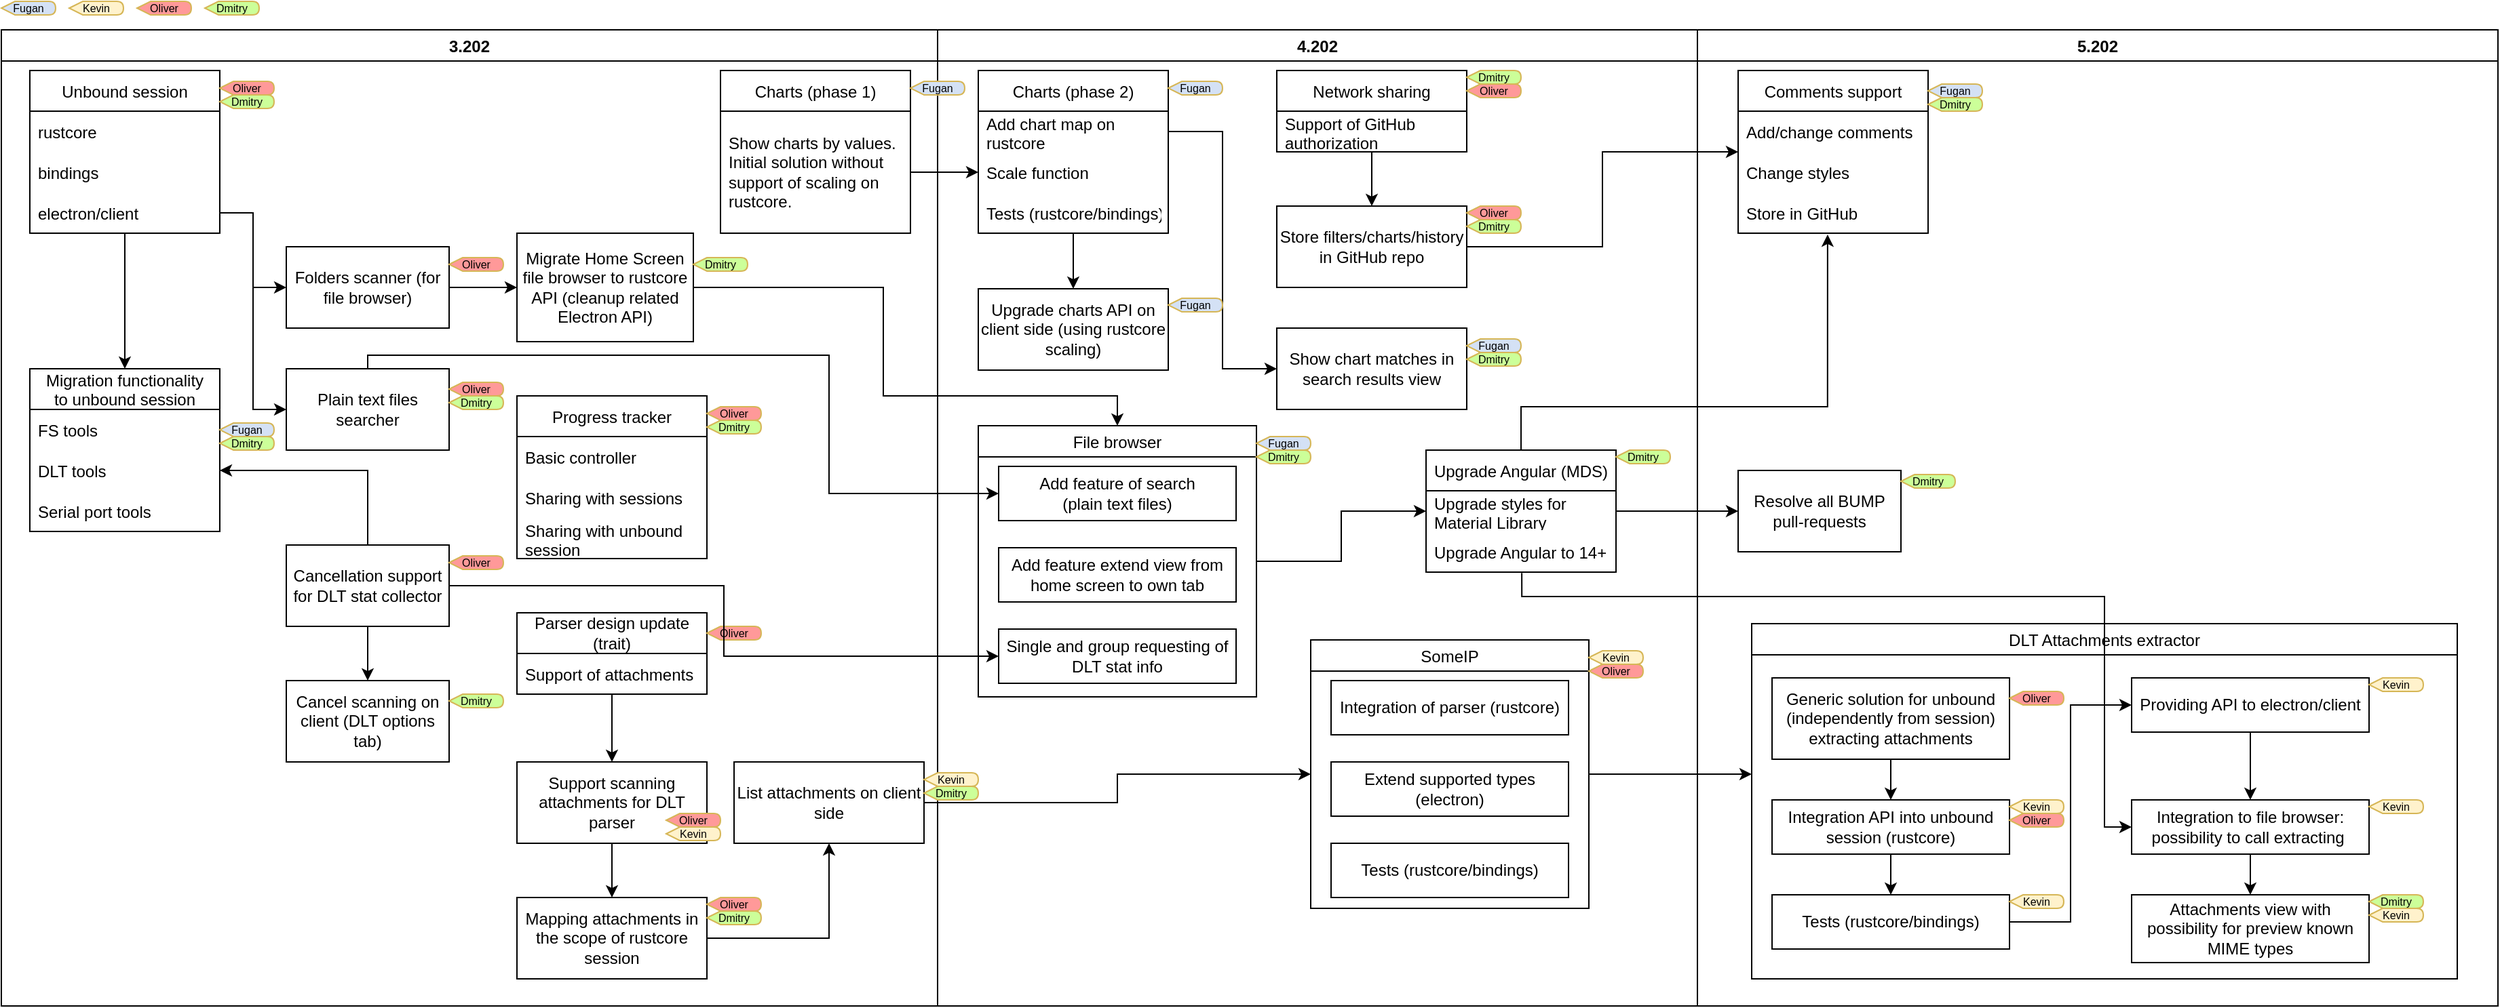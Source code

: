 <mxfile version="16.5.6" type="github">
  <diagram name="Page-1" id="74e2e168-ea6b-b213-b513-2b3c1d86103e">
    <mxGraphModel dx="1422" dy="766" grid="1" gridSize="10" guides="1" tooltips="1" connect="1" arrows="1" fold="1" page="1" pageScale="1" pageWidth="1100" pageHeight="850" background="none" math="0" shadow="0">
      <root>
        <mxCell id="0" />
        <mxCell id="1" parent="0" />
        <mxCell id="HTtbc1bWQAet3By7Gsei-16" value="3.202" style="swimlane;fontSize=12;" vertex="1" parent="1">
          <mxGeometry x="20" y="32" width="690" height="720" as="geometry" />
        </mxCell>
        <mxCell id="HTtbc1bWQAet3By7Gsei-2" value="Unbound session" style="swimlane;fontStyle=0;childLayout=stackLayout;horizontal=1;startSize=30;horizontalStack=0;resizeParent=1;resizeParentMax=0;resizeLast=0;collapsible=1;marginBottom=0;" vertex="1" parent="HTtbc1bWQAet3By7Gsei-16">
          <mxGeometry x="21" y="30" width="140" height="120" as="geometry">
            <mxRectangle x="40" y="40" width="130" height="30" as="alternateBounds" />
          </mxGeometry>
        </mxCell>
        <mxCell id="HTtbc1bWQAet3By7Gsei-3" value="rustcore" style="text;strokeColor=none;fillColor=none;align=left;verticalAlign=middle;spacingLeft=4;spacingRight=4;overflow=hidden;points=[[0,0.5],[1,0.5]];portConstraint=eastwest;rotatable=0;" vertex="1" parent="HTtbc1bWQAet3By7Gsei-2">
          <mxGeometry y="30" width="140" height="30" as="geometry" />
        </mxCell>
        <mxCell id="HTtbc1bWQAet3By7Gsei-4" value="bindings" style="text;strokeColor=none;fillColor=none;align=left;verticalAlign=middle;spacingLeft=4;spacingRight=4;overflow=hidden;points=[[0,0.5],[1,0.5]];portConstraint=eastwest;rotatable=0;" vertex="1" parent="HTtbc1bWQAet3By7Gsei-2">
          <mxGeometry y="60" width="140" height="30" as="geometry" />
        </mxCell>
        <mxCell id="HTtbc1bWQAet3By7Gsei-5" value="electron/client" style="text;strokeColor=none;fillColor=none;align=left;verticalAlign=middle;spacingLeft=4;spacingRight=4;overflow=hidden;points=[[0,0.5],[1,0.5]];portConstraint=eastwest;rotatable=0;" vertex="1" parent="HTtbc1bWQAet3By7Gsei-2">
          <mxGeometry y="90" width="140" height="30" as="geometry" />
        </mxCell>
        <mxCell id="HTtbc1bWQAet3By7Gsei-6" value="Migration functionality&#xa;to unbound session" style="swimlane;fontStyle=0;childLayout=stackLayout;horizontal=1;startSize=30;horizontalStack=0;resizeParent=1;resizeParentMax=0;resizeLast=0;collapsible=1;marginBottom=0;" vertex="1" parent="HTtbc1bWQAet3By7Gsei-16">
          <mxGeometry x="21" y="250" width="140" height="120" as="geometry" />
        </mxCell>
        <mxCell id="HTtbc1bWQAet3By7Gsei-7" value="FS tools" style="text;strokeColor=none;fillColor=none;align=left;verticalAlign=middle;spacingLeft=4;spacingRight=4;overflow=hidden;points=[[0,0.5],[1,0.5]];portConstraint=eastwest;rotatable=0;" vertex="1" parent="HTtbc1bWQAet3By7Gsei-6">
          <mxGeometry y="30" width="140" height="30" as="geometry" />
        </mxCell>
        <mxCell id="HTtbc1bWQAet3By7Gsei-8" value="DLT tools" style="text;strokeColor=none;fillColor=none;align=left;verticalAlign=middle;spacingLeft=4;spacingRight=4;overflow=hidden;points=[[0,0.5],[1,0.5]];portConstraint=eastwest;rotatable=0;" vertex="1" parent="HTtbc1bWQAet3By7Gsei-6">
          <mxGeometry y="60" width="140" height="30" as="geometry" />
        </mxCell>
        <mxCell id="HTtbc1bWQAet3By7Gsei-9" value="Serial port tools" style="text;strokeColor=none;fillColor=none;align=left;verticalAlign=middle;spacingLeft=4;spacingRight=4;overflow=hidden;points=[[0,0.5],[1,0.5]];portConstraint=eastwest;rotatable=0;" vertex="1" parent="HTtbc1bWQAet3By7Gsei-6">
          <mxGeometry y="90" width="140" height="30" as="geometry" />
        </mxCell>
        <mxCell id="HTtbc1bWQAet3By7Gsei-1" style="edgeStyle=orthogonalEdgeStyle;rounded=0;orthogonalLoop=1;jettySize=auto;html=1;entryX=0.5;entryY=0;entryDx=0;entryDy=0;" edge="1" parent="HTtbc1bWQAet3By7Gsei-16" source="HTtbc1bWQAet3By7Gsei-2" target="HTtbc1bWQAet3By7Gsei-6">
          <mxGeometry relative="1" as="geometry" />
        </mxCell>
        <mxCell id="HTtbc1bWQAet3By7Gsei-34" style="edgeStyle=orthogonalEdgeStyle;rounded=0;orthogonalLoop=1;jettySize=auto;html=1;entryX=0;entryY=0.5;entryDx=0;entryDy=0;fontSize=12;" edge="1" parent="HTtbc1bWQAet3By7Gsei-16" source="HTtbc1bWQAet3By7Gsei-12" target="HTtbc1bWQAet3By7Gsei-33">
          <mxGeometry relative="1" as="geometry" />
        </mxCell>
        <mxCell id="HTtbc1bWQAet3By7Gsei-12" value="Folders scanner (for file browser)" style="rounded=0;whiteSpace=wrap;html=1;" vertex="1" parent="HTtbc1bWQAet3By7Gsei-16">
          <mxGeometry x="210" y="160" width="120" height="60" as="geometry" />
        </mxCell>
        <mxCell id="HTtbc1bWQAet3By7Gsei-14" style="edgeStyle=orthogonalEdgeStyle;rounded=0;orthogonalLoop=1;jettySize=auto;html=1;entryX=0;entryY=0.5;entryDx=0;entryDy=0;" edge="1" parent="HTtbc1bWQAet3By7Gsei-16" source="HTtbc1bWQAet3By7Gsei-5" target="HTtbc1bWQAet3By7Gsei-12">
          <mxGeometry relative="1" as="geometry" />
        </mxCell>
        <mxCell id="HTtbc1bWQAet3By7Gsei-13" value="Plain text files searcher" style="rounded=0;whiteSpace=wrap;html=1;" vertex="1" parent="HTtbc1bWQAet3By7Gsei-16">
          <mxGeometry x="210" y="250" width="120" height="60" as="geometry" />
        </mxCell>
        <mxCell id="HTtbc1bWQAet3By7Gsei-15" style="edgeStyle=orthogonalEdgeStyle;rounded=0;orthogonalLoop=1;jettySize=auto;html=1;entryX=0;entryY=0.5;entryDx=0;entryDy=0;" edge="1" parent="HTtbc1bWQAet3By7Gsei-16" source="HTtbc1bWQAet3By7Gsei-5" target="HTtbc1bWQAet3By7Gsei-13">
          <mxGeometry relative="1" as="geometry" />
        </mxCell>
        <mxCell id="HTtbc1bWQAet3By7Gsei-36" style="edgeStyle=orthogonalEdgeStyle;rounded=0;orthogonalLoop=1;jettySize=auto;html=1;entryX=0.5;entryY=0;entryDx=0;entryDy=0;fontSize=12;" edge="1" parent="HTtbc1bWQAet3By7Gsei-16" source="HTtbc1bWQAet3By7Gsei-11" target="HTtbc1bWQAet3By7Gsei-35">
          <mxGeometry relative="1" as="geometry" />
        </mxCell>
        <mxCell id="HTtbc1bWQAet3By7Gsei-11" value="Cancellation support for DLT stat collector" style="rounded=0;whiteSpace=wrap;html=1;" vertex="1" parent="HTtbc1bWQAet3By7Gsei-16">
          <mxGeometry x="210" y="380" width="120" height="60" as="geometry" />
        </mxCell>
        <mxCell id="HTtbc1bWQAet3By7Gsei-10" style="edgeStyle=orthogonalEdgeStyle;rounded=0;orthogonalLoop=1;jettySize=auto;html=1;" edge="1" parent="HTtbc1bWQAet3By7Gsei-16" source="HTtbc1bWQAet3By7Gsei-11" target="HTtbc1bWQAet3By7Gsei-8">
          <mxGeometry relative="1" as="geometry" />
        </mxCell>
        <mxCell id="HTtbc1bWQAet3By7Gsei-33" value="Migrate Home Screen file browser to rustcore API (cleanup related Electron API)" style="rounded=0;whiteSpace=wrap;html=1;" vertex="1" parent="HTtbc1bWQAet3By7Gsei-16">
          <mxGeometry x="380" y="150" width="130" height="80" as="geometry" />
        </mxCell>
        <mxCell id="HTtbc1bWQAet3By7Gsei-35" value="Cancel scanning on client (DLT options tab)" style="rounded=0;whiteSpace=wrap;html=1;" vertex="1" parent="HTtbc1bWQAet3By7Gsei-16">
          <mxGeometry x="210" y="480" width="120" height="60" as="geometry" />
        </mxCell>
        <mxCell id="HTtbc1bWQAet3By7Gsei-37" value="Charts (phase 1)" style="swimlane;fontStyle=0;childLayout=stackLayout;horizontal=1;startSize=30;horizontalStack=0;resizeParent=1;resizeParentMax=0;resizeLast=0;collapsible=1;marginBottom=0;fontSize=12;" vertex="1" parent="HTtbc1bWQAet3By7Gsei-16">
          <mxGeometry x="530" y="30" width="140" height="120" as="geometry" />
        </mxCell>
        <mxCell id="HTtbc1bWQAet3By7Gsei-38" value="Show charts by values. Initial solution without support of scaling on rustcore.  " style="text;strokeColor=none;fillColor=none;align=left;verticalAlign=middle;spacingLeft=4;spacingRight=4;overflow=hidden;points=[[0,0.5],[1,0.5]];portConstraint=eastwest;rotatable=0;fontSize=12;whiteSpace=wrap;" vertex="1" parent="HTtbc1bWQAet3By7Gsei-37">
          <mxGeometry y="30" width="140" height="90" as="geometry" />
        </mxCell>
        <mxCell id="HTtbc1bWQAet3By7Gsei-51" value="Progress tracker" style="swimlane;fontStyle=0;childLayout=stackLayout;horizontal=1;startSize=30;horizontalStack=0;resizeParent=1;resizeParentMax=0;resizeLast=0;collapsible=1;marginBottom=0;" vertex="1" parent="HTtbc1bWQAet3By7Gsei-16">
          <mxGeometry x="380" y="270" width="140" height="120" as="geometry">
            <mxRectangle x="40" y="40" width="130" height="30" as="alternateBounds" />
          </mxGeometry>
        </mxCell>
        <mxCell id="HTtbc1bWQAet3By7Gsei-52" value="Basic controller" style="text;strokeColor=none;fillColor=none;align=left;verticalAlign=middle;spacingLeft=4;spacingRight=4;overflow=hidden;points=[[0,0.5],[1,0.5]];portConstraint=eastwest;rotatable=0;" vertex="1" parent="HTtbc1bWQAet3By7Gsei-51">
          <mxGeometry y="30" width="140" height="30" as="geometry" />
        </mxCell>
        <mxCell id="HTtbc1bWQAet3By7Gsei-53" value="Sharing with sessions" style="text;strokeColor=none;fillColor=none;align=left;verticalAlign=middle;spacingLeft=4;spacingRight=4;overflow=hidden;points=[[0,0.5],[1,0.5]];portConstraint=eastwest;rotatable=0;" vertex="1" parent="HTtbc1bWQAet3By7Gsei-51">
          <mxGeometry y="60" width="140" height="30" as="geometry" />
        </mxCell>
        <mxCell id="HTtbc1bWQAet3By7Gsei-54" value="Sharing with unbound session" style="text;strokeColor=none;fillColor=none;align=left;verticalAlign=middle;spacingLeft=4;spacingRight=4;overflow=hidden;points=[[0,0.5],[1,0.5]];portConstraint=eastwest;rotatable=0;whiteSpace=wrap;" vertex="1" parent="HTtbc1bWQAet3By7Gsei-51">
          <mxGeometry y="90" width="140" height="30" as="geometry" />
        </mxCell>
        <mxCell id="HTtbc1bWQAet3By7Gsei-60" style="edgeStyle=orthogonalEdgeStyle;rounded=0;orthogonalLoop=1;jettySize=auto;html=1;entryX=0.5;entryY=0;entryDx=0;entryDy=0;fontSize=12;" edge="1" parent="HTtbc1bWQAet3By7Gsei-16" source="HTtbc1bWQAet3By7Gsei-55" target="HTtbc1bWQAet3By7Gsei-59">
          <mxGeometry relative="1" as="geometry" />
        </mxCell>
        <mxCell id="HTtbc1bWQAet3By7Gsei-55" value="Parser design update (trait)" style="swimlane;fontStyle=0;childLayout=stackLayout;horizontal=1;startSize=30;horizontalStack=0;resizeParent=1;resizeParentMax=0;resizeLast=0;collapsible=1;marginBottom=0;whiteSpace=wrap;" vertex="1" parent="HTtbc1bWQAet3By7Gsei-16">
          <mxGeometry x="380" y="430" width="140" height="60" as="geometry">
            <mxRectangle x="40" y="40" width="130" height="30" as="alternateBounds" />
          </mxGeometry>
        </mxCell>
        <mxCell id="HTtbc1bWQAet3By7Gsei-56" value="Support of attachments" style="text;strokeColor=none;fillColor=none;align=left;verticalAlign=middle;spacingLeft=4;spacingRight=4;overflow=hidden;points=[[0,0.5],[1,0.5]];portConstraint=eastwest;rotatable=0;" vertex="1" parent="HTtbc1bWQAet3By7Gsei-55">
          <mxGeometry y="30" width="140" height="30" as="geometry" />
        </mxCell>
        <mxCell id="HTtbc1bWQAet3By7Gsei-62" style="edgeStyle=orthogonalEdgeStyle;rounded=0;orthogonalLoop=1;jettySize=auto;html=1;entryX=0.5;entryY=0;entryDx=0;entryDy=0;fontSize=12;" edge="1" parent="HTtbc1bWQAet3By7Gsei-16" source="HTtbc1bWQAet3By7Gsei-59" target="HTtbc1bWQAet3By7Gsei-61">
          <mxGeometry relative="1" as="geometry" />
        </mxCell>
        <mxCell id="HTtbc1bWQAet3By7Gsei-59" value="Support scanning attachments for DLT parser" style="rounded=0;whiteSpace=wrap;html=1;fontSize=12;" vertex="1" parent="HTtbc1bWQAet3By7Gsei-16">
          <mxGeometry x="380" y="540" width="140" height="60" as="geometry" />
        </mxCell>
        <mxCell id="HTtbc1bWQAet3By7Gsei-64" style="edgeStyle=orthogonalEdgeStyle;rounded=0;orthogonalLoop=1;jettySize=auto;html=1;entryX=0.5;entryY=1;entryDx=0;entryDy=0;fontSize=12;" edge="1" parent="HTtbc1bWQAet3By7Gsei-16" source="HTtbc1bWQAet3By7Gsei-61" target="HTtbc1bWQAet3By7Gsei-63">
          <mxGeometry relative="1" as="geometry" />
        </mxCell>
        <mxCell id="HTtbc1bWQAet3By7Gsei-61" value="Mapping attachments in the scope of rustcore session" style="rounded=0;whiteSpace=wrap;html=1;fontSize=12;" vertex="1" parent="HTtbc1bWQAet3By7Gsei-16">
          <mxGeometry x="380" y="640" width="140" height="60" as="geometry" />
        </mxCell>
        <mxCell id="HTtbc1bWQAet3By7Gsei-63" value="List attachments on client side" style="rounded=0;whiteSpace=wrap;html=1;fontSize=12;" vertex="1" parent="HTtbc1bWQAet3By7Gsei-16">
          <mxGeometry x="540" y="540" width="140" height="60" as="geometry" />
        </mxCell>
        <mxCell id="HTtbc1bWQAet3By7Gsei-131" value="Oliver" style="shape=display;whiteSpace=wrap;html=1;rounded=0;shadow=0;glass=0;sketch=0;fontSize=8;fillColor=#FF9999;strokeColor=#d6b656;" vertex="1" parent="HTtbc1bWQAet3By7Gsei-16">
          <mxGeometry x="161" y="38" width="40" height="10" as="geometry" />
        </mxCell>
        <mxCell id="HTtbc1bWQAet3By7Gsei-132" value="Dmitry" style="shape=display;whiteSpace=wrap;html=1;rounded=0;shadow=0;glass=0;sketch=0;fontSize=8;fillColor=#CCFF99;strokeColor=#d6b656;" vertex="1" parent="HTtbc1bWQAet3By7Gsei-16">
          <mxGeometry x="161" y="48" width="40" height="10" as="geometry" />
        </mxCell>
        <mxCell id="HTtbc1bWQAet3By7Gsei-133" value="Oliver" style="shape=display;whiteSpace=wrap;html=1;rounded=0;shadow=0;glass=0;sketch=0;fontSize=8;fillColor=#FF9999;strokeColor=#d6b656;" vertex="1" parent="HTtbc1bWQAet3By7Gsei-16">
          <mxGeometry x="330" y="168" width="40" height="10" as="geometry" />
        </mxCell>
        <mxCell id="HTtbc1bWQAet3By7Gsei-134" value="Oliver" style="shape=display;whiteSpace=wrap;html=1;rounded=0;shadow=0;glass=0;sketch=0;fontSize=8;fillColor=#FF9999;strokeColor=#d6b656;" vertex="1" parent="HTtbc1bWQAet3By7Gsei-16">
          <mxGeometry x="330" y="388" width="40" height="10" as="geometry" />
        </mxCell>
        <mxCell id="HTtbc1bWQAet3By7Gsei-135" value="Oliver" style="shape=display;whiteSpace=wrap;html=1;rounded=0;shadow=0;glass=0;sketch=0;fontSize=8;fillColor=#FF9999;strokeColor=#d6b656;" vertex="1" parent="HTtbc1bWQAet3By7Gsei-16">
          <mxGeometry x="520" y="278" width="40" height="10" as="geometry" />
        </mxCell>
        <mxCell id="HTtbc1bWQAet3By7Gsei-136" value="Dmitry" style="shape=display;whiteSpace=wrap;html=1;rounded=0;shadow=0;glass=0;sketch=0;fontSize=8;fillColor=#CCFF99;strokeColor=#d6b656;" vertex="1" parent="HTtbc1bWQAet3By7Gsei-16">
          <mxGeometry x="520" y="288" width="40" height="10" as="geometry" />
        </mxCell>
        <mxCell id="HTtbc1bWQAet3By7Gsei-137" value="Dmitry" style="shape=display;whiteSpace=wrap;html=1;rounded=0;shadow=0;glass=0;sketch=0;fontSize=8;fillColor=#CCFF99;strokeColor=#d6b656;" vertex="1" parent="HTtbc1bWQAet3By7Gsei-16">
          <mxGeometry x="510" y="168" width="40" height="10" as="geometry" />
        </mxCell>
        <mxCell id="HTtbc1bWQAet3By7Gsei-138" value="Dmitry" style="shape=display;whiteSpace=wrap;html=1;rounded=0;shadow=0;glass=0;sketch=0;fontSize=8;fillColor=#CCFF99;strokeColor=#d6b656;" vertex="1" parent="HTtbc1bWQAet3By7Gsei-16">
          <mxGeometry x="161" y="300" width="40" height="10" as="geometry" />
        </mxCell>
        <mxCell id="HTtbc1bWQAet3By7Gsei-139" value="Fugan" style="shape=display;whiteSpace=wrap;html=1;rounded=0;shadow=0;glass=0;sketch=0;fontSize=8;fillColor=#D4E1F5;strokeColor=#d6b656;" vertex="1" parent="HTtbc1bWQAet3By7Gsei-16">
          <mxGeometry x="161" y="290" width="40" height="10" as="geometry" />
        </mxCell>
        <mxCell id="HTtbc1bWQAet3By7Gsei-143" value="Oliver" style="shape=display;whiteSpace=wrap;html=1;rounded=0;shadow=0;glass=0;sketch=0;fontSize=8;fillColor=#FF9999;strokeColor=#d6b656;" vertex="1" parent="HTtbc1bWQAet3By7Gsei-16">
          <mxGeometry x="520" y="440" width="40" height="10" as="geometry" />
        </mxCell>
        <mxCell id="HTtbc1bWQAet3By7Gsei-144" value="Oliver" style="shape=display;whiteSpace=wrap;html=1;rounded=0;shadow=0;glass=0;sketch=0;fontSize=8;fillColor=#FF9999;strokeColor=#d6b656;" vertex="1" parent="HTtbc1bWQAet3By7Gsei-16">
          <mxGeometry x="490" y="578" width="40" height="10" as="geometry" />
        </mxCell>
        <mxCell id="HTtbc1bWQAet3By7Gsei-145" value="Dmitry" style="shape=display;whiteSpace=wrap;html=1;rounded=0;shadow=0;glass=0;sketch=0;fontSize=8;fillColor=#CCFF99;strokeColor=#d6b656;" vertex="1" parent="HTtbc1bWQAet3By7Gsei-16">
          <mxGeometry x="330" y="490" width="40" height="10" as="geometry" />
        </mxCell>
        <mxCell id="HTtbc1bWQAet3By7Gsei-146" value="Kevin" style="shape=display;whiteSpace=wrap;html=1;rounded=0;shadow=0;glass=0;sketch=0;fontSize=8;fillColor=#fff2cc;strokeColor=#d6b656;" vertex="1" parent="HTtbc1bWQAet3By7Gsei-16">
          <mxGeometry x="490" y="588" width="40" height="10" as="geometry" />
        </mxCell>
        <mxCell id="HTtbc1bWQAet3By7Gsei-149" value="Oliver" style="shape=display;whiteSpace=wrap;html=1;rounded=0;shadow=0;glass=0;sketch=0;fontSize=8;fillColor=#FF9999;strokeColor=#d6b656;" vertex="1" parent="HTtbc1bWQAet3By7Gsei-16">
          <mxGeometry x="520" y="640" width="40" height="10" as="geometry" />
        </mxCell>
        <mxCell id="HTtbc1bWQAet3By7Gsei-150" value="Dmitry" style="shape=display;whiteSpace=wrap;html=1;rounded=0;shadow=0;glass=0;sketch=0;fontSize=8;fillColor=#CCFF99;strokeColor=#d6b656;" vertex="1" parent="HTtbc1bWQAet3By7Gsei-16">
          <mxGeometry x="520" y="650" width="40" height="10" as="geometry" />
        </mxCell>
        <mxCell id="HTtbc1bWQAet3By7Gsei-176" value="Oliver" style="shape=display;whiteSpace=wrap;html=1;rounded=0;shadow=0;glass=0;sketch=0;fontSize=8;fillColor=#FF9999;strokeColor=#d6b656;" vertex="1" parent="HTtbc1bWQAet3By7Gsei-16">
          <mxGeometry x="330" y="260" width="40" height="10" as="geometry" />
        </mxCell>
        <mxCell id="HTtbc1bWQAet3By7Gsei-177" value="Dmitry" style="shape=display;whiteSpace=wrap;html=1;rounded=0;shadow=0;glass=0;sketch=0;fontSize=8;fillColor=#CCFF99;strokeColor=#d6b656;" vertex="1" parent="HTtbc1bWQAet3By7Gsei-16">
          <mxGeometry x="330" y="270" width="40" height="10" as="geometry" />
        </mxCell>
        <mxCell id="HTtbc1bWQAet3By7Gsei-17" value="4.202" style="swimlane;fontSize=12;glass=0;shadow=0;rounded=0;sketch=0;" vertex="1" parent="1">
          <mxGeometry x="710" y="32" width="560" height="720" as="geometry" />
        </mxCell>
        <mxCell id="HTtbc1bWQAet3By7Gsei-50" style="edgeStyle=orthogonalEdgeStyle;rounded=0;orthogonalLoop=1;jettySize=auto;html=1;entryX=0.5;entryY=0;entryDx=0;entryDy=0;fontSize=12;" edge="1" parent="HTtbc1bWQAet3By7Gsei-17" source="HTtbc1bWQAet3By7Gsei-44" target="HTtbc1bWQAet3By7Gsei-48">
          <mxGeometry relative="1" as="geometry" />
        </mxCell>
        <mxCell id="HTtbc1bWQAet3By7Gsei-44" value="Charts (phase 2)" style="swimlane;fontStyle=0;childLayout=stackLayout;horizontal=1;startSize=30;horizontalStack=0;resizeParent=1;resizeParentMax=0;resizeLast=0;collapsible=1;marginBottom=0;fontSize=12;" vertex="1" parent="HTtbc1bWQAet3By7Gsei-17">
          <mxGeometry x="30" y="30" width="140" height="120" as="geometry" />
        </mxCell>
        <mxCell id="HTtbc1bWQAet3By7Gsei-45" value="Add chart map on rustcore" style="text;strokeColor=none;fillColor=none;align=left;verticalAlign=middle;spacingLeft=4;spacingRight=4;overflow=hidden;points=[[0,0.5],[1,0.5]];portConstraint=eastwest;rotatable=0;fontSize=12;whiteSpace=wrap;" vertex="1" parent="HTtbc1bWQAet3By7Gsei-44">
          <mxGeometry y="30" width="140" height="30" as="geometry" />
        </mxCell>
        <mxCell id="HTtbc1bWQAet3By7Gsei-46" value="Scale function" style="text;strokeColor=none;fillColor=none;align=left;verticalAlign=middle;spacingLeft=4;spacingRight=4;overflow=hidden;points=[[0,0.5],[1,0.5]];portConstraint=eastwest;rotatable=0;fontSize=12;" vertex="1" parent="HTtbc1bWQAet3By7Gsei-44">
          <mxGeometry y="60" width="140" height="30" as="geometry" />
        </mxCell>
        <mxCell id="HTtbc1bWQAet3By7Gsei-47" value="Tests (rustcore/bindings)" style="text;strokeColor=none;fillColor=none;align=left;verticalAlign=middle;spacingLeft=4;spacingRight=4;overflow=hidden;points=[[0,0.5],[1,0.5]];portConstraint=eastwest;rotatable=0;fontSize=12;" vertex="1" parent="HTtbc1bWQAet3By7Gsei-44">
          <mxGeometry y="90" width="140" height="30" as="geometry" />
        </mxCell>
        <mxCell id="HTtbc1bWQAet3By7Gsei-48" value="Upgrade charts API on client side (using rustcore scaling)" style="rounded=0;whiteSpace=wrap;html=1;" vertex="1" parent="HTtbc1bWQAet3By7Gsei-17">
          <mxGeometry x="30" y="191" width="140" height="60" as="geometry" />
        </mxCell>
        <mxCell id="HTtbc1bWQAet3By7Gsei-201" style="edgeStyle=orthogonalEdgeStyle;rounded=0;orthogonalLoop=1;jettySize=auto;html=1;entryX=0;entryY=0.5;entryDx=0;entryDy=0;fontSize=8;" edge="1" parent="HTtbc1bWQAet3By7Gsei-17" source="HTtbc1bWQAet3By7Gsei-70" target="HTtbc1bWQAet3By7Gsei-112">
          <mxGeometry relative="1" as="geometry" />
        </mxCell>
        <mxCell id="HTtbc1bWQAet3By7Gsei-70" value="File browser" style="swimlane;fontSize=12;fontStyle=0" vertex="1" parent="HTtbc1bWQAet3By7Gsei-17">
          <mxGeometry x="30" y="292" width="205" height="200" as="geometry">
            <mxRectangle x="75" y="440" width="130" height="23" as="alternateBounds" />
          </mxGeometry>
        </mxCell>
        <mxCell id="HTtbc1bWQAet3By7Gsei-71" value="&lt;span style=&quot;&quot;&gt;Add feature of search&lt;br&gt;(plain text files)&lt;/span&gt;" style="rounded=0;whiteSpace=wrap;html=1;fontSize=12;align=center;" vertex="1" parent="HTtbc1bWQAet3By7Gsei-70">
          <mxGeometry x="15" y="30" width="175" height="40" as="geometry" />
        </mxCell>
        <mxCell id="HTtbc1bWQAet3By7Gsei-72" value="&lt;span style=&quot;text-align: left&quot;&gt;Add feature extend view from home screen to own tab&lt;/span&gt;" style="rounded=0;whiteSpace=wrap;html=1;fontSize=12;" vertex="1" parent="HTtbc1bWQAet3By7Gsei-70">
          <mxGeometry x="15" y="90" width="175" height="40" as="geometry" />
        </mxCell>
        <mxCell id="HTtbc1bWQAet3By7Gsei-73" value="&lt;div style=&quot;&quot;&gt;&lt;span&gt;Single and group requesting of DLT stat info&lt;/span&gt;&lt;/div&gt;" style="rounded=0;whiteSpace=wrap;html=1;fontSize=12;align=center;" vertex="1" parent="HTtbc1bWQAet3By7Gsei-70">
          <mxGeometry x="15" y="150" width="175" height="40" as="geometry" />
        </mxCell>
        <mxCell id="HTtbc1bWQAet3By7Gsei-84" style="edgeStyle=orthogonalEdgeStyle;rounded=0;orthogonalLoop=1;jettySize=auto;html=1;entryX=0.5;entryY=0;entryDx=0;entryDy=0;fontSize=12;" edge="1" parent="HTtbc1bWQAet3By7Gsei-17" source="HTtbc1bWQAet3By7Gsei-79" target="HTtbc1bWQAet3By7Gsei-83">
          <mxGeometry relative="1" as="geometry" />
        </mxCell>
        <mxCell id="HTtbc1bWQAet3By7Gsei-79" value="Network sharing" style="swimlane;fontStyle=0;childLayout=stackLayout;horizontal=1;startSize=30;horizontalStack=0;resizeParent=1;resizeParentMax=0;resizeLast=0;collapsible=1;marginBottom=0;rounded=0;shadow=0;glass=0;sketch=0;fontSize=12;" vertex="1" parent="HTtbc1bWQAet3By7Gsei-17">
          <mxGeometry x="250" y="30" width="140" height="60" as="geometry" />
        </mxCell>
        <mxCell id="HTtbc1bWQAet3By7Gsei-80" value="Support of GitHub authorization " style="text;strokeColor=none;fillColor=none;align=left;verticalAlign=middle;spacingLeft=4;spacingRight=4;overflow=hidden;points=[[0,0.5],[1,0.5]];portConstraint=eastwest;rotatable=0;rounded=0;shadow=0;glass=0;sketch=0;fontSize=12;whiteSpace=wrap;" vertex="1" parent="HTtbc1bWQAet3By7Gsei-79">
          <mxGeometry y="30" width="140" height="30" as="geometry" />
        </mxCell>
        <mxCell id="HTtbc1bWQAet3By7Gsei-83" value="Store filters/charts/history in GitHub repo" style="rounded=0;whiteSpace=wrap;html=1;shadow=0;glass=0;sketch=0;fontSize=12;" vertex="1" parent="HTtbc1bWQAet3By7Gsei-17">
          <mxGeometry x="250" y="130" width="140" height="60" as="geometry" />
        </mxCell>
        <mxCell id="HTtbc1bWQAet3By7Gsei-109" value="Show chart matches in search results view" style="rounded=0;whiteSpace=wrap;html=1;" vertex="1" parent="HTtbc1bWQAet3By7Gsei-17">
          <mxGeometry x="250" y="220" width="140" height="60" as="geometry" />
        </mxCell>
        <mxCell id="HTtbc1bWQAet3By7Gsei-110" style="edgeStyle=orthogonalEdgeStyle;rounded=0;orthogonalLoop=1;jettySize=auto;html=1;entryX=0;entryY=0.5;entryDx=0;entryDy=0;fontSize=12;" edge="1" parent="HTtbc1bWQAet3By7Gsei-17" source="HTtbc1bWQAet3By7Gsei-45" target="HTtbc1bWQAet3By7Gsei-109">
          <mxGeometry relative="1" as="geometry" />
        </mxCell>
        <mxCell id="HTtbc1bWQAet3By7Gsei-111" value="Upgrade Angular (MDS)" style="swimlane;fontStyle=0;childLayout=stackLayout;horizontal=1;startSize=30;horizontalStack=0;resizeParent=1;resizeParentMax=0;resizeLast=0;collapsible=1;marginBottom=0;rounded=0;shadow=0;glass=0;sketch=0;fontSize=12;" vertex="1" parent="HTtbc1bWQAet3By7Gsei-17">
          <mxGeometry x="360" y="310" width="140" height="90" as="geometry" />
        </mxCell>
        <mxCell id="HTtbc1bWQAet3By7Gsei-112" value="Upgrade styles for Material Library" style="text;strokeColor=none;fillColor=none;align=left;verticalAlign=middle;spacingLeft=4;spacingRight=4;overflow=hidden;points=[[0,0.5],[1,0.5]];portConstraint=eastwest;rotatable=0;rounded=0;shadow=0;glass=0;sketch=0;fontSize=12;whiteSpace=wrap;" vertex="1" parent="HTtbc1bWQAet3By7Gsei-111">
          <mxGeometry y="30" width="140" height="30" as="geometry" />
        </mxCell>
        <mxCell id="HTtbc1bWQAet3By7Gsei-113" value="Upgrade Angular to 14+" style="text;strokeColor=none;fillColor=none;align=left;verticalAlign=middle;spacingLeft=4;spacingRight=4;overflow=hidden;points=[[0,0.5],[1,0.5]];portConstraint=eastwest;rotatable=0;rounded=0;shadow=0;glass=0;sketch=0;fontSize=12;" vertex="1" parent="HTtbc1bWQAet3By7Gsei-111">
          <mxGeometry y="60" width="140" height="30" as="geometry" />
        </mxCell>
        <mxCell id="HTtbc1bWQAet3By7Gsei-140" value="Fugan" style="shape=display;whiteSpace=wrap;html=1;rounded=0;shadow=0;glass=0;sketch=0;fontSize=8;fillColor=#D4E1F5;strokeColor=#d6b656;" vertex="1" parent="HTtbc1bWQAet3By7Gsei-17">
          <mxGeometry x="-20" y="38" width="40" height="10" as="geometry" />
        </mxCell>
        <mxCell id="HTtbc1bWQAet3By7Gsei-141" value="Fugan" style="shape=display;whiteSpace=wrap;html=1;rounded=0;shadow=0;glass=0;sketch=0;fontSize=8;fillColor=#D4E1F5;strokeColor=#d6b656;" vertex="1" parent="HTtbc1bWQAet3By7Gsei-17">
          <mxGeometry x="170" y="38" width="40" height="10" as="geometry" />
        </mxCell>
        <mxCell id="HTtbc1bWQAet3By7Gsei-142" value="Fugan" style="shape=display;whiteSpace=wrap;html=1;rounded=0;shadow=0;glass=0;sketch=0;fontSize=8;fillColor=#D4E1F5;strokeColor=#d6b656;" vertex="1" parent="HTtbc1bWQAet3By7Gsei-17">
          <mxGeometry x="170" y="198" width="40" height="10" as="geometry" />
        </mxCell>
        <mxCell id="HTtbc1bWQAet3By7Gsei-147" value="Kevin" style="shape=display;whiteSpace=wrap;html=1;rounded=0;shadow=0;glass=0;sketch=0;fontSize=8;fillColor=#fff2cc;strokeColor=#d6b656;" vertex="1" parent="HTtbc1bWQAet3By7Gsei-17">
          <mxGeometry x="-10" y="548" width="40" height="10" as="geometry" />
        </mxCell>
        <mxCell id="HTtbc1bWQAet3By7Gsei-148" value="Dmitry" style="shape=display;whiteSpace=wrap;html=1;rounded=0;shadow=0;glass=0;sketch=0;fontSize=8;fillColor=#CCFF99;strokeColor=#d6b656;" vertex="1" parent="HTtbc1bWQAet3By7Gsei-17">
          <mxGeometry x="-10" y="558" width="40" height="10" as="geometry" />
        </mxCell>
        <mxCell id="HTtbc1bWQAet3By7Gsei-151" value="Dmitry" style="shape=display;whiteSpace=wrap;html=1;rounded=0;shadow=0;glass=0;sketch=0;fontSize=8;fillColor=#CCFF99;strokeColor=#d6b656;" vertex="1" parent="HTtbc1bWQAet3By7Gsei-17">
          <mxGeometry x="500" y="310" width="40" height="10" as="geometry" />
        </mxCell>
        <mxCell id="HTtbc1bWQAet3By7Gsei-152" value="Fugan" style="shape=display;whiteSpace=wrap;html=1;rounded=0;shadow=0;glass=0;sketch=0;fontSize=8;fillColor=#D4E1F5;strokeColor=#d6b656;" vertex="1" parent="HTtbc1bWQAet3By7Gsei-17">
          <mxGeometry x="390" y="228" width="40" height="10" as="geometry" />
        </mxCell>
        <mxCell id="HTtbc1bWQAet3By7Gsei-153" value="Dmitry" style="shape=display;whiteSpace=wrap;html=1;rounded=0;shadow=0;glass=0;sketch=0;fontSize=8;fillColor=#CCFF99;strokeColor=#d6b656;" vertex="1" parent="HTtbc1bWQAet3By7Gsei-17">
          <mxGeometry x="390" y="238" width="40" height="10" as="geometry" />
        </mxCell>
        <mxCell id="HTtbc1bWQAet3By7Gsei-154" value="Dmitry" style="shape=display;whiteSpace=wrap;html=1;rounded=0;shadow=0;glass=0;sketch=0;fontSize=8;fillColor=#CCFF99;strokeColor=#d6b656;" vertex="1" parent="HTtbc1bWQAet3By7Gsei-17">
          <mxGeometry x="390" y="30" width="40" height="10" as="geometry" />
        </mxCell>
        <mxCell id="HTtbc1bWQAet3By7Gsei-155" value="Oliver" style="shape=display;whiteSpace=wrap;html=1;rounded=0;shadow=0;glass=0;sketch=0;fontSize=8;fillColor=#FF9999;strokeColor=#d6b656;" vertex="1" parent="HTtbc1bWQAet3By7Gsei-17">
          <mxGeometry x="390" y="40" width="40" height="10" as="geometry" />
        </mxCell>
        <mxCell id="HTtbc1bWQAet3By7Gsei-156" value="Dmitry" style="shape=display;whiteSpace=wrap;html=1;rounded=0;shadow=0;glass=0;sketch=0;fontSize=8;fillColor=#CCFF99;strokeColor=#d6b656;" vertex="1" parent="HTtbc1bWQAet3By7Gsei-17">
          <mxGeometry x="390" y="140" width="40" height="10" as="geometry" />
        </mxCell>
        <mxCell id="HTtbc1bWQAet3By7Gsei-157" value="Oliver" style="shape=display;whiteSpace=wrap;html=1;rounded=0;shadow=0;glass=0;sketch=0;fontSize=8;fillColor=#FF9999;strokeColor=#d6b656;" vertex="1" parent="HTtbc1bWQAet3By7Gsei-17">
          <mxGeometry x="390" y="130" width="40" height="10" as="geometry" />
        </mxCell>
        <mxCell id="HTtbc1bWQAet3By7Gsei-162" value="Fugan" style="shape=display;whiteSpace=wrap;html=1;rounded=0;shadow=0;glass=0;sketch=0;fontSize=8;fillColor=#D4E1F5;strokeColor=#d6b656;" vertex="1" parent="HTtbc1bWQAet3By7Gsei-17">
          <mxGeometry x="235" y="300" width="40" height="10" as="geometry" />
        </mxCell>
        <mxCell id="HTtbc1bWQAet3By7Gsei-163" value="Dmitry" style="shape=display;whiteSpace=wrap;html=1;rounded=0;shadow=0;glass=0;sketch=0;fontSize=8;fillColor=#CCFF99;strokeColor=#d6b656;" vertex="1" parent="HTtbc1bWQAet3By7Gsei-17">
          <mxGeometry x="235" y="310" width="40" height="10" as="geometry" />
        </mxCell>
        <mxCell id="HTtbc1bWQAet3By7Gsei-168" value="SomeIP" style="swimlane;fontSize=12;fontStyle=0" vertex="1" parent="HTtbc1bWQAet3By7Gsei-17">
          <mxGeometry x="275" y="450" width="205" height="198" as="geometry">
            <mxRectangle x="75" y="440" width="130" height="23" as="alternateBounds" />
          </mxGeometry>
        </mxCell>
        <mxCell id="HTtbc1bWQAet3By7Gsei-169" value="Integration of parser (rustcore)" style="rounded=0;whiteSpace=wrap;html=1;fontSize=12;align=center;" vertex="1" parent="HTtbc1bWQAet3By7Gsei-168">
          <mxGeometry x="15" y="30" width="175" height="40" as="geometry" />
        </mxCell>
        <mxCell id="HTtbc1bWQAet3By7Gsei-170" value="&lt;span style=&quot;text-align: left&quot;&gt;Extend supported types (electron)&lt;/span&gt;" style="rounded=0;whiteSpace=wrap;html=1;fontSize=12;" vertex="1" parent="HTtbc1bWQAet3By7Gsei-168">
          <mxGeometry x="15" y="90" width="175" height="40" as="geometry" />
        </mxCell>
        <mxCell id="HTtbc1bWQAet3By7Gsei-171" value="&lt;div&gt;&lt;span&gt;Tests (rustcore/bindings)&lt;/span&gt;&lt;/div&gt;" style="rounded=0;whiteSpace=wrap;html=1;fontSize=12;align=center;" vertex="1" parent="HTtbc1bWQAet3By7Gsei-168">
          <mxGeometry x="15" y="150" width="175" height="40" as="geometry" />
        </mxCell>
        <mxCell id="HTtbc1bWQAet3By7Gsei-172" value="Kevin" style="shape=display;whiteSpace=wrap;html=1;rounded=0;shadow=0;glass=0;sketch=0;fontSize=8;fillColor=#fff2cc;strokeColor=#d6b656;" vertex="1" parent="HTtbc1bWQAet3By7Gsei-17">
          <mxGeometry x="480" y="458" width="40" height="10" as="geometry" />
        </mxCell>
        <mxCell id="HTtbc1bWQAet3By7Gsei-173" value="Oliver" style="shape=display;whiteSpace=wrap;html=1;rounded=0;shadow=0;glass=0;sketch=0;fontSize=8;fillColor=#FF9999;strokeColor=#d6b656;" vertex="1" parent="HTtbc1bWQAet3By7Gsei-17">
          <mxGeometry x="480" y="468" width="40" height="10" as="geometry" />
        </mxCell>
        <mxCell id="HTtbc1bWQAet3By7Gsei-49" style="edgeStyle=orthogonalEdgeStyle;rounded=0;orthogonalLoop=1;jettySize=auto;html=1;entryX=0;entryY=0.5;entryDx=0;entryDy=0;fontSize=12;" edge="1" parent="1" source="HTtbc1bWQAet3By7Gsei-38" target="HTtbc1bWQAet3By7Gsei-46">
          <mxGeometry relative="1" as="geometry" />
        </mxCell>
        <mxCell id="HTtbc1bWQAet3By7Gsei-74" style="edgeStyle=orthogonalEdgeStyle;rounded=0;orthogonalLoop=1;jettySize=auto;html=1;entryX=0;entryY=0.5;entryDx=0;entryDy=0;fontSize=12;" edge="1" parent="1" source="HTtbc1bWQAet3By7Gsei-13" target="HTtbc1bWQAet3By7Gsei-71">
          <mxGeometry relative="1" as="geometry">
            <Array as="points">
              <mxPoint x="290" y="272" />
              <mxPoint x="630" y="272" />
              <mxPoint x="630" y="374" />
            </Array>
          </mxGeometry>
        </mxCell>
        <mxCell id="HTtbc1bWQAet3By7Gsei-75" style="edgeStyle=orthogonalEdgeStyle;rounded=0;orthogonalLoop=1;jettySize=auto;html=1;entryX=0;entryY=0.5;entryDx=0;entryDy=0;fontSize=12;" edge="1" parent="1" source="HTtbc1bWQAet3By7Gsei-11" target="HTtbc1bWQAet3By7Gsei-73">
          <mxGeometry relative="1" as="geometry" />
        </mxCell>
        <mxCell id="HTtbc1bWQAet3By7Gsei-76" style="edgeStyle=orthogonalEdgeStyle;rounded=0;orthogonalLoop=1;jettySize=auto;html=1;entryX=0.5;entryY=0;entryDx=0;entryDy=0;fontSize=12;" edge="1" parent="1" source="HTtbc1bWQAet3By7Gsei-33" target="HTtbc1bWQAet3By7Gsei-70">
          <mxGeometry relative="1" as="geometry">
            <Array as="points">
              <mxPoint x="670" y="222" />
              <mxPoint x="670" y="302" />
              <mxPoint x="843" y="302" />
            </Array>
          </mxGeometry>
        </mxCell>
        <mxCell id="HTtbc1bWQAet3By7Gsei-87" value="5.202" style="swimlane;fontSize=12;glass=0;shadow=0;rounded=0;sketch=0;" vertex="1" parent="1">
          <mxGeometry x="1270" y="32" width="590" height="720" as="geometry" />
        </mxCell>
        <mxCell id="HTtbc1bWQAet3By7Gsei-104" value="Comments support" style="swimlane;fontStyle=0;childLayout=stackLayout;horizontal=1;startSize=30;horizontalStack=0;resizeParent=1;resizeParentMax=0;resizeLast=0;collapsible=1;marginBottom=0;rounded=0;shadow=0;glass=0;sketch=0;fontSize=12;" vertex="1" parent="HTtbc1bWQAet3By7Gsei-87">
          <mxGeometry x="30" y="30" width="140" height="120" as="geometry" />
        </mxCell>
        <mxCell id="HTtbc1bWQAet3By7Gsei-105" value="Add/change comments" style="text;strokeColor=none;fillColor=none;align=left;verticalAlign=middle;spacingLeft=4;spacingRight=4;overflow=hidden;points=[[0,0.5],[1,0.5]];portConstraint=eastwest;rotatable=0;rounded=0;shadow=0;glass=0;sketch=0;fontSize=12;" vertex="1" parent="HTtbc1bWQAet3By7Gsei-104">
          <mxGeometry y="30" width="140" height="30" as="geometry" />
        </mxCell>
        <mxCell id="HTtbc1bWQAet3By7Gsei-106" value="Change styles " style="text;strokeColor=none;fillColor=none;align=left;verticalAlign=middle;spacingLeft=4;spacingRight=4;overflow=hidden;points=[[0,0.5],[1,0.5]];portConstraint=eastwest;rotatable=0;rounded=0;shadow=0;glass=0;sketch=0;fontSize=12;" vertex="1" parent="HTtbc1bWQAet3By7Gsei-104">
          <mxGeometry y="60" width="140" height="30" as="geometry" />
        </mxCell>
        <mxCell id="HTtbc1bWQAet3By7Gsei-107" value="Store in GitHub" style="text;strokeColor=none;fillColor=none;align=left;verticalAlign=middle;spacingLeft=4;spacingRight=4;overflow=hidden;points=[[0,0.5],[1,0.5]];portConstraint=eastwest;rotatable=0;rounded=0;shadow=0;glass=0;sketch=0;fontSize=12;" vertex="1" parent="HTtbc1bWQAet3By7Gsei-104">
          <mxGeometry y="90" width="140" height="30" as="geometry" />
        </mxCell>
        <mxCell id="HTtbc1bWQAet3By7Gsei-115" value="Resolve all BUMP pull-requests" style="rounded=0;whiteSpace=wrap;html=1;shadow=0;glass=0;sketch=0;fontSize=12;" vertex="1" parent="HTtbc1bWQAet3By7Gsei-87">
          <mxGeometry x="30" y="325" width="120" height="60" as="geometry" />
        </mxCell>
        <mxCell id="HTtbc1bWQAet3By7Gsei-158" value="Dmitry" style="shape=display;whiteSpace=wrap;html=1;rounded=0;shadow=0;glass=0;sketch=0;fontSize=8;fillColor=#CCFF99;strokeColor=#d6b656;" vertex="1" parent="HTtbc1bWQAet3By7Gsei-87">
          <mxGeometry x="170" y="50" width="40" height="10" as="geometry" />
        </mxCell>
        <mxCell id="HTtbc1bWQAet3By7Gsei-159" value="Fugan" style="shape=display;whiteSpace=wrap;html=1;rounded=0;shadow=0;glass=0;sketch=0;fontSize=8;fillColor=#D4E1F5;strokeColor=#d6b656;" vertex="1" parent="HTtbc1bWQAet3By7Gsei-87">
          <mxGeometry x="170" y="40" width="40" height="10" as="geometry" />
        </mxCell>
        <mxCell id="HTtbc1bWQAet3By7Gsei-161" value="Dmitry" style="shape=display;whiteSpace=wrap;html=1;rounded=0;shadow=0;glass=0;sketch=0;fontSize=8;fillColor=#CCFF99;strokeColor=#d6b656;" vertex="1" parent="HTtbc1bWQAet3By7Gsei-87">
          <mxGeometry x="150" y="328" width="40" height="10" as="geometry" />
        </mxCell>
        <mxCell id="HTtbc1bWQAet3By7Gsei-178" value="DLT Attachments extractor" style="swimlane;fontSize=12;fontStyle=0" vertex="1" parent="HTtbc1bWQAet3By7Gsei-87">
          <mxGeometry x="40" y="438" width="520" height="262" as="geometry">
            <mxRectangle x="75" y="440" width="130" height="23" as="alternateBounds" />
          </mxGeometry>
        </mxCell>
        <mxCell id="HTtbc1bWQAet3By7Gsei-187" style="edgeStyle=orthogonalEdgeStyle;rounded=0;orthogonalLoop=1;jettySize=auto;html=1;entryX=0.5;entryY=0;entryDx=0;entryDy=0;fontSize=8;" edge="1" parent="HTtbc1bWQAet3By7Gsei-178" source="HTtbc1bWQAet3By7Gsei-179" target="HTtbc1bWQAet3By7Gsei-182">
          <mxGeometry relative="1" as="geometry" />
        </mxCell>
        <mxCell id="HTtbc1bWQAet3By7Gsei-179" value="Generic solution for unbound (independently from session) extracting attachments" style="rounded=0;whiteSpace=wrap;html=1;fontSize=12;align=center;" vertex="1" parent="HTtbc1bWQAet3By7Gsei-178">
          <mxGeometry x="15" y="40" width="175" height="60" as="geometry" />
        </mxCell>
        <mxCell id="HTtbc1bWQAet3By7Gsei-191" style="edgeStyle=orthogonalEdgeStyle;rounded=0;orthogonalLoop=1;jettySize=auto;html=1;entryX=0.5;entryY=0;entryDx=0;entryDy=0;fontSize=8;" edge="1" parent="HTtbc1bWQAet3By7Gsei-178" source="HTtbc1bWQAet3By7Gsei-180" target="HTtbc1bWQAet3By7Gsei-181">
          <mxGeometry relative="1" as="geometry" />
        </mxCell>
        <mxCell id="HTtbc1bWQAet3By7Gsei-180" value="&lt;div style=&quot;&quot;&gt;Integration to file browser: possibility to call extracting&amp;nbsp;&lt;/div&gt;" style="rounded=0;whiteSpace=wrap;html=1;fontSize=12;align=center;" vertex="1" parent="HTtbc1bWQAet3By7Gsei-178">
          <mxGeometry x="280" y="130" width="175" height="40" as="geometry" />
        </mxCell>
        <mxCell id="HTtbc1bWQAet3By7Gsei-181" value="Attachments view with possibility for preview known MIME types" style="rounded=0;whiteSpace=wrap;html=1;fontSize=12;align=center;" vertex="1" parent="HTtbc1bWQAet3By7Gsei-178">
          <mxGeometry x="280" y="200" width="175" height="50" as="geometry" />
        </mxCell>
        <mxCell id="HTtbc1bWQAet3By7Gsei-188" style="edgeStyle=orthogonalEdgeStyle;rounded=0;orthogonalLoop=1;jettySize=auto;html=1;entryX=0.5;entryY=0;entryDx=0;entryDy=0;fontSize=8;" edge="1" parent="HTtbc1bWQAet3By7Gsei-178" source="HTtbc1bWQAet3By7Gsei-182" target="HTtbc1bWQAet3By7Gsei-183">
          <mxGeometry relative="1" as="geometry" />
        </mxCell>
        <mxCell id="HTtbc1bWQAet3By7Gsei-182" value="Integration API into unbound session (rustcore)" style="rounded=0;whiteSpace=wrap;html=1;fontSize=12;align=center;" vertex="1" parent="HTtbc1bWQAet3By7Gsei-178">
          <mxGeometry x="15" y="130" width="175" height="40" as="geometry" />
        </mxCell>
        <mxCell id="HTtbc1bWQAet3By7Gsei-189" style="edgeStyle=orthogonalEdgeStyle;rounded=0;orthogonalLoop=1;jettySize=auto;html=1;entryX=0;entryY=0.5;entryDx=0;entryDy=0;fontSize=8;" edge="1" parent="HTtbc1bWQAet3By7Gsei-178" source="HTtbc1bWQAet3By7Gsei-183" target="HTtbc1bWQAet3By7Gsei-184">
          <mxGeometry relative="1" as="geometry" />
        </mxCell>
        <mxCell id="HTtbc1bWQAet3By7Gsei-183" value="Tests (rustcore/bindings)" style="rounded=0;whiteSpace=wrap;html=1;fontSize=12;align=center;" vertex="1" parent="HTtbc1bWQAet3By7Gsei-178">
          <mxGeometry x="15" y="200" width="175" height="40" as="geometry" />
        </mxCell>
        <mxCell id="HTtbc1bWQAet3By7Gsei-190" style="edgeStyle=orthogonalEdgeStyle;rounded=0;orthogonalLoop=1;jettySize=auto;html=1;entryX=0.5;entryY=0;entryDx=0;entryDy=0;fontSize=8;" edge="1" parent="HTtbc1bWQAet3By7Gsei-178" source="HTtbc1bWQAet3By7Gsei-184" target="HTtbc1bWQAet3By7Gsei-180">
          <mxGeometry relative="1" as="geometry" />
        </mxCell>
        <mxCell id="HTtbc1bWQAet3By7Gsei-184" value="&lt;div&gt;Providing API to electron/client&lt;/div&gt;" style="rounded=0;whiteSpace=wrap;html=1;fontSize=12;align=center;" vertex="1" parent="HTtbc1bWQAet3By7Gsei-178">
          <mxGeometry x="280" y="40" width="175" height="40" as="geometry" />
        </mxCell>
        <mxCell id="HTtbc1bWQAet3By7Gsei-192" value="Dmitry" style="shape=display;whiteSpace=wrap;html=1;rounded=0;shadow=0;glass=0;sketch=0;fontSize=8;fillColor=#CCFF99;strokeColor=#d6b656;" vertex="1" parent="HTtbc1bWQAet3By7Gsei-178">
          <mxGeometry x="455" y="200" width="40" height="10" as="geometry" />
        </mxCell>
        <mxCell id="HTtbc1bWQAet3By7Gsei-193" value="Kevin" style="shape=display;whiteSpace=wrap;html=1;rounded=0;shadow=0;glass=0;sketch=0;fontSize=8;fillColor=#fff2cc;strokeColor=#d6b656;" vertex="1" parent="HTtbc1bWQAet3By7Gsei-178">
          <mxGeometry x="190" y="130" width="40" height="10" as="geometry" />
        </mxCell>
        <mxCell id="HTtbc1bWQAet3By7Gsei-194" value="Oliver" style="shape=display;whiteSpace=wrap;html=1;rounded=0;shadow=0;glass=0;sketch=0;fontSize=8;fillColor=#FF9999;strokeColor=#d6b656;" vertex="1" parent="HTtbc1bWQAet3By7Gsei-178">
          <mxGeometry x="190" y="50" width="40" height="10" as="geometry" />
        </mxCell>
        <mxCell id="HTtbc1bWQAet3By7Gsei-196" value="Oliver" style="shape=display;whiteSpace=wrap;html=1;rounded=0;shadow=0;glass=0;sketch=0;fontSize=8;fillColor=#FF9999;strokeColor=#d6b656;" vertex="1" parent="HTtbc1bWQAet3By7Gsei-178">
          <mxGeometry x="190" y="140" width="40" height="10" as="geometry" />
        </mxCell>
        <mxCell id="HTtbc1bWQAet3By7Gsei-197" value="Kevin" style="shape=display;whiteSpace=wrap;html=1;rounded=0;shadow=0;glass=0;sketch=0;fontSize=8;fillColor=#fff2cc;strokeColor=#d6b656;" vertex="1" parent="HTtbc1bWQAet3By7Gsei-178">
          <mxGeometry x="190" y="200" width="40" height="10" as="geometry" />
        </mxCell>
        <mxCell id="HTtbc1bWQAet3By7Gsei-198" value="Kevin" style="shape=display;whiteSpace=wrap;html=1;rounded=0;shadow=0;glass=0;sketch=0;fontSize=8;fillColor=#fff2cc;strokeColor=#d6b656;" vertex="1" parent="HTtbc1bWQAet3By7Gsei-178">
          <mxGeometry x="455" y="40" width="40" height="10" as="geometry" />
        </mxCell>
        <mxCell id="HTtbc1bWQAet3By7Gsei-199" value="Kevin" style="shape=display;whiteSpace=wrap;html=1;rounded=0;shadow=0;glass=0;sketch=0;fontSize=8;fillColor=#fff2cc;strokeColor=#d6b656;" vertex="1" parent="HTtbc1bWQAet3By7Gsei-178">
          <mxGeometry x="455" y="130" width="40" height="10" as="geometry" />
        </mxCell>
        <mxCell id="HTtbc1bWQAet3By7Gsei-200" value="Kevin" style="shape=display;whiteSpace=wrap;html=1;rounded=0;shadow=0;glass=0;sketch=0;fontSize=8;fillColor=#fff2cc;strokeColor=#d6b656;" vertex="1" parent="HTtbc1bWQAet3By7Gsei-178">
          <mxGeometry x="455" y="210" width="40" height="10" as="geometry" />
        </mxCell>
        <mxCell id="HTtbc1bWQAet3By7Gsei-108" style="edgeStyle=orthogonalEdgeStyle;rounded=0;orthogonalLoop=1;jettySize=auto;html=1;fontSize=12;" edge="1" parent="1" source="HTtbc1bWQAet3By7Gsei-83" target="HTtbc1bWQAet3By7Gsei-104">
          <mxGeometry relative="1" as="geometry" />
        </mxCell>
        <mxCell id="HTtbc1bWQAet3By7Gsei-116" style="edgeStyle=orthogonalEdgeStyle;rounded=0;orthogonalLoop=1;jettySize=auto;html=1;fontSize=12;" edge="1" parent="1" source="HTtbc1bWQAet3By7Gsei-112" target="HTtbc1bWQAet3By7Gsei-115">
          <mxGeometry relative="1" as="geometry" />
        </mxCell>
        <mxCell id="HTtbc1bWQAet3By7Gsei-125" value="Kevin" style="shape=display;whiteSpace=wrap;html=1;rounded=0;shadow=0;glass=0;sketch=0;fontSize=8;fillColor=#fff2cc;strokeColor=#d6b656;" vertex="1" parent="1">
          <mxGeometry x="70" y="11" width="40" height="10" as="geometry" />
        </mxCell>
        <mxCell id="HTtbc1bWQAet3By7Gsei-126" value="Dmitry" style="shape=display;whiteSpace=wrap;html=1;rounded=0;shadow=0;glass=0;sketch=0;fontSize=8;fillColor=#CCFF99;strokeColor=#d6b656;" vertex="1" parent="1">
          <mxGeometry x="170" y="11" width="40" height="10" as="geometry" />
        </mxCell>
        <mxCell id="HTtbc1bWQAet3By7Gsei-127" value="Oliver" style="shape=display;whiteSpace=wrap;html=1;rounded=0;shadow=0;glass=0;sketch=0;fontSize=8;fillColor=#FF9999;strokeColor=#d6b656;" vertex="1" parent="1">
          <mxGeometry x="120" y="11" width="40" height="10" as="geometry" />
        </mxCell>
        <mxCell id="HTtbc1bWQAet3By7Gsei-128" value="Fugan" style="shape=display;whiteSpace=wrap;html=1;rounded=0;shadow=0;glass=0;sketch=0;fontSize=8;fillColor=#D4E1F5;strokeColor=#d6b656;" vertex="1" parent="1">
          <mxGeometry x="20" y="11" width="40" height="10" as="geometry" />
        </mxCell>
        <mxCell id="HTtbc1bWQAet3By7Gsei-174" style="edgeStyle=orthogonalEdgeStyle;rounded=0;orthogonalLoop=1;jettySize=auto;html=1;entryX=0;entryY=0.5;entryDx=0;entryDy=0;fontSize=8;" edge="1" parent="1" source="HTtbc1bWQAet3By7Gsei-63" target="HTtbc1bWQAet3By7Gsei-168">
          <mxGeometry relative="1" as="geometry" />
        </mxCell>
        <mxCell id="HTtbc1bWQAet3By7Gsei-186" style="edgeStyle=orthogonalEdgeStyle;rounded=0;orthogonalLoop=1;jettySize=auto;html=1;fontSize=8;" edge="1" parent="1" source="HTtbc1bWQAet3By7Gsei-168">
          <mxGeometry relative="1" as="geometry">
            <mxPoint x="1310" y="581" as="targetPoint" />
          </mxGeometry>
        </mxCell>
        <mxCell id="HTtbc1bWQAet3By7Gsei-202" style="edgeStyle=orthogonalEdgeStyle;rounded=0;orthogonalLoop=1;jettySize=auto;html=1;entryX=0;entryY=0.5;entryDx=0;entryDy=0;fontSize=8;exitX=0.504;exitY=1.021;exitDx=0;exitDy=0;exitPerimeter=0;" edge="1" parent="1" source="HTtbc1bWQAet3By7Gsei-113" target="HTtbc1bWQAet3By7Gsei-180">
          <mxGeometry relative="1" as="geometry">
            <mxPoint x="1150" y="440" as="sourcePoint" />
            <Array as="points">
              <mxPoint x="1141" y="450" />
              <mxPoint x="1570" y="450" />
              <mxPoint x="1570" y="620" />
            </Array>
          </mxGeometry>
        </mxCell>
        <mxCell id="HTtbc1bWQAet3By7Gsei-203" style="edgeStyle=orthogonalEdgeStyle;rounded=0;orthogonalLoop=1;jettySize=auto;html=1;entryX=0.471;entryY=1.033;entryDx=0;entryDy=0;entryPerimeter=0;fontSize=8;" edge="1" parent="1" source="HTtbc1bWQAet3By7Gsei-111" target="HTtbc1bWQAet3By7Gsei-107">
          <mxGeometry relative="1" as="geometry">
            <Array as="points">
              <mxPoint x="1140" y="310" />
              <mxPoint x="1366" y="310" />
            </Array>
          </mxGeometry>
        </mxCell>
      </root>
    </mxGraphModel>
  </diagram>
</mxfile>
